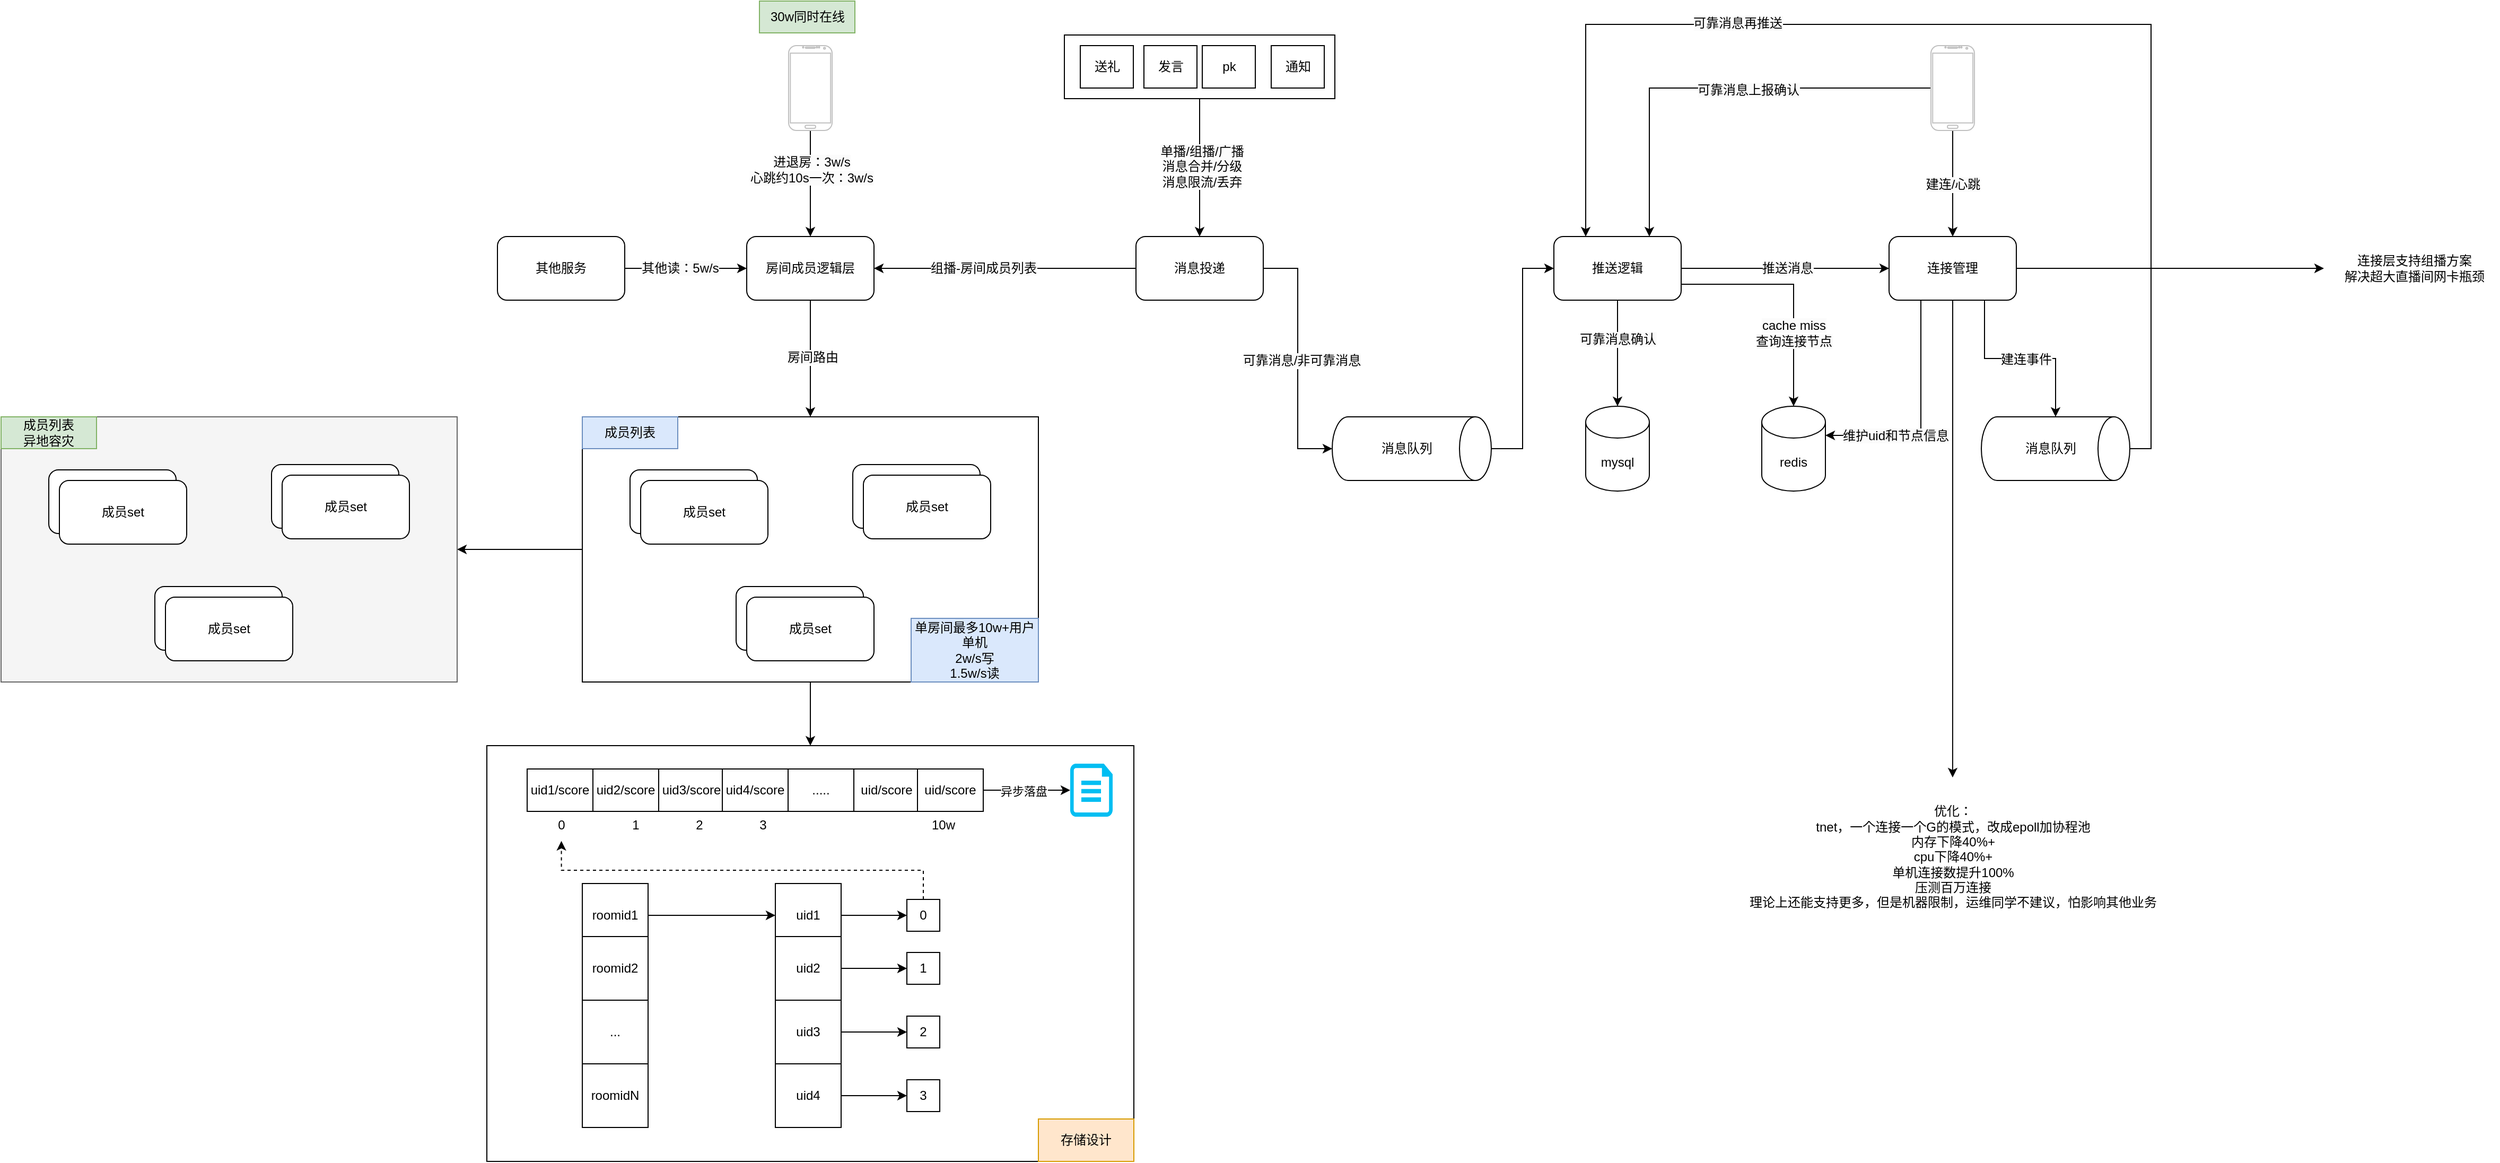 <mxfile version="24.4.10" type="github">
  <diagram name="第 1 页" id="vhNQBWm2JfFw_72hFJQ7">
    <mxGraphModel dx="3029" dy="869" grid="1" gridSize="10" guides="1" tooltips="1" connect="1" arrows="1" fold="1" page="1" pageScale="1" pageWidth="827" pageHeight="1169" math="0" shadow="0">
      <root>
        <mxCell id="0" />
        <mxCell id="1" parent="0" />
        <mxCell id="PPWBLTVVHqmccEwtyOto-2" value="" style="rounded=0;whiteSpace=wrap;html=1;" vertex="1" parent="1">
          <mxGeometry x="-592" y="870" width="610" height="392" as="geometry" />
        </mxCell>
        <mxCell id="PPWBLTVVHqmccEwtyOto-4" style="edgeStyle=orthogonalEdgeStyle;rounded=0;orthogonalLoop=1;jettySize=auto;html=1;exitX=0.5;exitY=1;exitDx=0;exitDy=0;" edge="1" parent="1" source="ontqGAHZmMhJFroZLa5W-21" target="PPWBLTVVHqmccEwtyOto-2">
          <mxGeometry relative="1" as="geometry" />
        </mxCell>
        <mxCell id="PPWBLTVVHqmccEwtyOto-23" value="" style="edgeStyle=orthogonalEdgeStyle;rounded=0;orthogonalLoop=1;jettySize=auto;html=1;" edge="1" parent="1" source="ontqGAHZmMhJFroZLa5W-21" target="PPWBLTVVHqmccEwtyOto-14">
          <mxGeometry relative="1" as="geometry" />
        </mxCell>
        <mxCell id="ontqGAHZmMhJFroZLa5W-21" value="" style="rounded=0;whiteSpace=wrap;html=1;" parent="1" vertex="1">
          <mxGeometry x="-502" y="560" width="430" height="250" as="geometry" />
        </mxCell>
        <mxCell id="PPWBLTVVHqmccEwtyOto-47" style="edgeStyle=orthogonalEdgeStyle;rounded=0;orthogonalLoop=1;jettySize=auto;html=1;exitX=0.5;exitY=1;exitDx=0;exitDy=0;" edge="1" parent="1" source="ontqGAHZmMhJFroZLa5W-1">
          <mxGeometry relative="1" as="geometry">
            <mxPoint x="789.947" y="900" as="targetPoint" />
          </mxGeometry>
        </mxCell>
        <mxCell id="PPWBLTVVHqmccEwtyOto-51" style="edgeStyle=orthogonalEdgeStyle;rounded=0;orthogonalLoop=1;jettySize=auto;html=1;" edge="1" parent="1" source="ontqGAHZmMhJFroZLa5W-1">
          <mxGeometry relative="1" as="geometry">
            <mxPoint x="1140" y="420" as="targetPoint" />
          </mxGeometry>
        </mxCell>
        <mxCell id="ontqGAHZmMhJFroZLa5W-1" value="连接管理" style="rounded=1;whiteSpace=wrap;html=1;" parent="1" vertex="1">
          <mxGeometry x="730" y="390" width="120" height="60" as="geometry" />
        </mxCell>
        <mxCell id="ontqGAHZmMhJFroZLa5W-40" style="edgeStyle=orthogonalEdgeStyle;rounded=0;orthogonalLoop=1;jettySize=auto;html=1;exitX=1;exitY=0.5;exitDx=0;exitDy=0;entryX=0;entryY=0.5;entryDx=0;entryDy=0;" parent="1" source="ontqGAHZmMhJFroZLa5W-2" target="ontqGAHZmMhJFroZLa5W-1" edge="1">
          <mxGeometry relative="1" as="geometry" />
        </mxCell>
        <mxCell id="PPWBLTVVHqmccEwtyOto-34" value="&lt;span style=&quot;font-size: 12px; background-color: rgb(251, 251, 251);&quot;&gt;推送消息&lt;/span&gt;" style="edgeLabel;html=1;align=center;verticalAlign=middle;resizable=0;points=[];" vertex="1" connectable="0" parent="ontqGAHZmMhJFroZLa5W-40">
          <mxGeometry x="0.017" relative="1" as="geometry">
            <mxPoint as="offset" />
          </mxGeometry>
        </mxCell>
        <mxCell id="ontqGAHZmMhJFroZLa5W-2" value="推送逻辑" style="rounded=1;whiteSpace=wrap;html=1;" parent="1" vertex="1">
          <mxGeometry x="414" y="390" width="120" height="60" as="geometry" />
        </mxCell>
        <mxCell id="ontqGAHZmMhJFroZLa5W-24" style="edgeStyle=orthogonalEdgeStyle;rounded=0;orthogonalLoop=1;jettySize=auto;html=1;exitX=0;exitY=0.5;exitDx=0;exitDy=0;entryX=1;entryY=0.5;entryDx=0;entryDy=0;" parent="1" source="ontqGAHZmMhJFroZLa5W-3" target="ontqGAHZmMhJFroZLa5W-23" edge="1">
          <mxGeometry relative="1" as="geometry" />
        </mxCell>
        <mxCell id="PPWBLTVVHqmccEwtyOto-28" value="&lt;span style=&quot;font-size: 12px; background-color: rgb(251, 251, 251);&quot;&gt;组播-房间成员列表&lt;/span&gt;" style="edgeLabel;html=1;align=center;verticalAlign=middle;resizable=0;points=[];" vertex="1" connectable="0" parent="ontqGAHZmMhJFroZLa5W-24">
          <mxGeometry x="0.16" y="2" relative="1" as="geometry">
            <mxPoint x="-1" y="-2" as="offset" />
          </mxGeometry>
        </mxCell>
        <mxCell id="ontqGAHZmMhJFroZLa5W-3" value="消息投递" style="rounded=1;whiteSpace=wrap;html=1;" parent="1" vertex="1">
          <mxGeometry x="20" y="390" width="120" height="60" as="geometry" />
        </mxCell>
        <mxCell id="ontqGAHZmMhJFroZLa5W-7" style="edgeStyle=orthogonalEdgeStyle;rounded=0;orthogonalLoop=1;jettySize=auto;html=1;exitX=0.5;exitY=0;exitDx=0;exitDy=0;exitPerimeter=0;entryX=0;entryY=0.5;entryDx=0;entryDy=0;" parent="1" source="ontqGAHZmMhJFroZLa5W-4" target="ontqGAHZmMhJFroZLa5W-2" edge="1">
          <mxGeometry relative="1" as="geometry" />
        </mxCell>
        <mxCell id="ontqGAHZmMhJFroZLa5W-4" value="" style="shape=cylinder3;whiteSpace=wrap;html=1;boundedLbl=1;backgroundOutline=1;size=15;rotation=90;" parent="1" vertex="1">
          <mxGeometry x="250" y="515" width="60" height="150" as="geometry" />
        </mxCell>
        <mxCell id="ontqGAHZmMhJFroZLa5W-6" style="edgeStyle=orthogonalEdgeStyle;rounded=0;orthogonalLoop=1;jettySize=auto;html=1;exitX=1;exitY=0.5;exitDx=0;exitDy=0;entryX=0.5;entryY=1;entryDx=0;entryDy=0;entryPerimeter=0;" parent="1" source="ontqGAHZmMhJFroZLa5W-3" target="ontqGAHZmMhJFroZLa5W-4" edge="1">
          <mxGeometry relative="1" as="geometry" />
        </mxCell>
        <mxCell id="PPWBLTVVHqmccEwtyOto-30" value="&lt;span style=&quot;font-size: 12px; background-color: rgb(251, 251, 251);&quot;&gt;可靠消息/非可靠消息&lt;/span&gt;" style="edgeLabel;html=1;align=center;verticalAlign=middle;resizable=0;points=[];" vertex="1" connectable="0" parent="ontqGAHZmMhJFroZLa5W-6">
          <mxGeometry x="0.015" y="3" relative="1" as="geometry">
            <mxPoint as="offset" />
          </mxGeometry>
        </mxCell>
        <mxCell id="ontqGAHZmMhJFroZLa5W-8" value="消息队列" style="text;html=1;align=center;verticalAlign=middle;resizable=0;points=[];autosize=1;strokeColor=none;fillColor=none;" parent="1" vertex="1">
          <mxGeometry x="240" y="575" width="70" height="30" as="geometry" />
        </mxCell>
        <mxCell id="ontqGAHZmMhJFroZLa5W-14" value="" style="rounded=1;whiteSpace=wrap;html=1;" parent="1" vertex="1">
          <mxGeometry x="-457" y="610" width="120" height="60" as="geometry" />
        </mxCell>
        <mxCell id="ontqGAHZmMhJFroZLa5W-15" value="成员set" style="rounded=1;whiteSpace=wrap;html=1;" parent="1" vertex="1">
          <mxGeometry x="-447" y="620" width="120" height="60" as="geometry" />
        </mxCell>
        <mxCell id="ontqGAHZmMhJFroZLa5W-16" value="" style="rounded=1;whiteSpace=wrap;html=1;" parent="1" vertex="1">
          <mxGeometry x="-357" y="720" width="120" height="60" as="geometry" />
        </mxCell>
        <mxCell id="ontqGAHZmMhJFroZLa5W-17" value="成员set" style="rounded=1;whiteSpace=wrap;html=1;" parent="1" vertex="1">
          <mxGeometry x="-347" y="730" width="120" height="60" as="geometry" />
        </mxCell>
        <mxCell id="ontqGAHZmMhJFroZLa5W-18" value="" style="rounded=1;whiteSpace=wrap;html=1;" parent="1" vertex="1">
          <mxGeometry x="-247" y="605" width="120" height="60" as="geometry" />
        </mxCell>
        <mxCell id="ontqGAHZmMhJFroZLa5W-19" value="成员set" style="rounded=1;whiteSpace=wrap;html=1;" parent="1" vertex="1">
          <mxGeometry x="-237" y="615" width="120" height="60" as="geometry" />
        </mxCell>
        <mxCell id="ontqGAHZmMhJFroZLa5W-22" value="成员列表" style="rounded=0;whiteSpace=wrap;html=1;fillColor=#dae8fc;strokeColor=#6c8ebf;" parent="1" vertex="1">
          <mxGeometry x="-502" y="560" width="90" height="30" as="geometry" />
        </mxCell>
        <mxCell id="ontqGAHZmMhJFroZLa5W-25" style="edgeStyle=orthogonalEdgeStyle;rounded=0;orthogonalLoop=1;jettySize=auto;html=1;exitX=0.5;exitY=1;exitDx=0;exitDy=0;" parent="1" source="ontqGAHZmMhJFroZLa5W-23" target="ontqGAHZmMhJFroZLa5W-21" edge="1">
          <mxGeometry relative="1" as="geometry" />
        </mxCell>
        <mxCell id="PPWBLTVVHqmccEwtyOto-26" value="&lt;span style=&quot;font-size: 12px; background-color: rgb(251, 251, 251);&quot;&gt;房间路由&lt;/span&gt;" style="edgeLabel;html=1;align=center;verticalAlign=middle;resizable=0;points=[];" vertex="1" connectable="0" parent="ontqGAHZmMhJFroZLa5W-25">
          <mxGeometry x="-0.025" y="2" relative="1" as="geometry">
            <mxPoint as="offset" />
          </mxGeometry>
        </mxCell>
        <mxCell id="ontqGAHZmMhJFroZLa5W-23" value="房间成员逻辑层" style="rounded=1;whiteSpace=wrap;html=1;" parent="1" vertex="1">
          <mxGeometry x="-347" y="390" width="120" height="60" as="geometry" />
        </mxCell>
        <mxCell id="ontqGAHZmMhJFroZLa5W-33" value="&lt;span style=&quot;font-size: 12px; background-color: rgb(251, 251, 251);&quot;&gt;建连/心跳&lt;/span&gt;" style="edgeStyle=orthogonalEdgeStyle;rounded=0;orthogonalLoop=1;jettySize=auto;html=1;" parent="1" source="ontqGAHZmMhJFroZLa5W-32" target="ontqGAHZmMhJFroZLa5W-1" edge="1">
          <mxGeometry x="0.011" relative="1" as="geometry">
            <mxPoint as="offset" />
          </mxGeometry>
        </mxCell>
        <mxCell id="ontqGAHZmMhJFroZLa5W-77" style="edgeStyle=orthogonalEdgeStyle;rounded=0;orthogonalLoop=1;jettySize=auto;html=1;entryX=0.75;entryY=0;entryDx=0;entryDy=0;" parent="1" source="ontqGAHZmMhJFroZLa5W-32" target="ontqGAHZmMhJFroZLa5W-2" edge="1">
          <mxGeometry relative="1" as="geometry" />
        </mxCell>
        <mxCell id="PPWBLTVVHqmccEwtyOto-33" value="&lt;span style=&quot;font-size: 12px; background-color: rgb(251, 251, 251);&quot;&gt;可靠消息上报确认&lt;/span&gt;" style="edgeLabel;html=1;align=center;verticalAlign=middle;resizable=0;points=[];" vertex="1" connectable="0" parent="ontqGAHZmMhJFroZLa5W-77">
          <mxGeometry x="-0.148" y="2" relative="1" as="geometry">
            <mxPoint as="offset" />
          </mxGeometry>
        </mxCell>
        <mxCell id="ontqGAHZmMhJFroZLa5W-32" value="" style="verticalLabelPosition=bottom;verticalAlign=top;html=1;shadow=0;dashed=0;strokeWidth=1;shape=mxgraph.android.phone2;strokeColor=#c0c0c0;" parent="1" vertex="1">
          <mxGeometry x="769.48" y="210" width="41.03" height="80" as="geometry" />
        </mxCell>
        <mxCell id="ontqGAHZmMhJFroZLa5W-35" value="redis" style="shape=cylinder3;whiteSpace=wrap;html=1;boundedLbl=1;backgroundOutline=1;size=15;" parent="1" vertex="1">
          <mxGeometry x="610" y="550" width="60" height="80" as="geometry" />
        </mxCell>
        <mxCell id="ontqGAHZmMhJFroZLa5W-36" style="edgeStyle=orthogonalEdgeStyle;rounded=0;orthogonalLoop=1;jettySize=auto;html=1;exitX=0.25;exitY=1;exitDx=0;exitDy=0;entryX=1;entryY=0;entryDx=0;entryDy=27.5;entryPerimeter=0;" parent="1" source="ontqGAHZmMhJFroZLa5W-1" target="ontqGAHZmMhJFroZLa5W-35" edge="1">
          <mxGeometry relative="1" as="geometry" />
        </mxCell>
        <mxCell id="PPWBLTVVHqmccEwtyOto-35" value="&lt;span style=&quot;font-size: 12px; background-color: rgb(251, 251, 251);&quot;&gt;维护uid和节点信息&lt;/span&gt;" style="edgeLabel;html=1;align=center;verticalAlign=middle;resizable=0;points=[];" vertex="1" connectable="0" parent="ontqGAHZmMhJFroZLa5W-36">
          <mxGeometry x="0.396" relative="1" as="geometry">
            <mxPoint as="offset" />
          </mxGeometry>
        </mxCell>
        <mxCell id="ontqGAHZmMhJFroZLa5W-53" value="" style="edgeStyle=orthogonalEdgeStyle;rounded=0;orthogonalLoop=1;jettySize=auto;html=1;" parent="1" source="ontqGAHZmMhJFroZLa5W-52" target="ontqGAHZmMhJFroZLa5W-23" edge="1">
          <mxGeometry relative="1" as="geometry" />
        </mxCell>
        <mxCell id="PPWBLTVVHqmccEwtyOto-27" value="&lt;span style=&quot;font-size: 12px; background-color: rgb(251, 251, 251);&quot;&gt;进退房：3w/s&lt;br&gt;心跳约10s一次：3w/s&lt;br&gt;&lt;/span&gt;" style="edgeLabel;html=1;align=center;verticalAlign=middle;resizable=0;points=[];" vertex="1" connectable="0" parent="ontqGAHZmMhJFroZLa5W-53">
          <mxGeometry x="-0.264" y="1" relative="1" as="geometry">
            <mxPoint as="offset" />
          </mxGeometry>
        </mxCell>
        <mxCell id="ontqGAHZmMhJFroZLa5W-52" value="" style="verticalLabelPosition=bottom;verticalAlign=top;html=1;shadow=0;dashed=0;strokeWidth=1;shape=mxgraph.android.phone2;strokeColor=#c0c0c0;" parent="1" vertex="1">
          <mxGeometry x="-307.51" y="210" width="41.03" height="80" as="geometry" />
        </mxCell>
        <mxCell id="ontqGAHZmMhJFroZLa5W-68" style="edgeStyle=orthogonalEdgeStyle;rounded=0;orthogonalLoop=1;jettySize=auto;html=1;exitX=0.5;exitY=1;exitDx=0;exitDy=0;entryX=0.5;entryY=0;entryDx=0;entryDy=0;" parent="1" source="ontqGAHZmMhJFroZLa5W-66" target="ontqGAHZmMhJFroZLa5W-3" edge="1">
          <mxGeometry relative="1" as="geometry" />
        </mxCell>
        <mxCell id="PPWBLTVVHqmccEwtyOto-29" value="&lt;span style=&quot;font-size: 12px; background-color: rgb(251, 251, 251);&quot;&gt;单播/组播/广播&lt;/span&gt;&lt;br style=&quot;font-size: 12px; background-color: rgb(251, 251, 251);&quot;&gt;&lt;span style=&quot;font-size: 12px; background-color: rgb(251, 251, 251);&quot;&gt;消息合并/分级&lt;/span&gt;&lt;br style=&quot;font-size: 12px; background-color: rgb(251, 251, 251);&quot;&gt;&lt;span style=&quot;font-size: 12px; background-color: rgb(251, 251, 251);&quot;&gt;消息限流/丢弃&lt;/span&gt;" style="edgeLabel;html=1;align=center;verticalAlign=middle;resizable=0;points=[];" vertex="1" connectable="0" parent="ontqGAHZmMhJFroZLa5W-68">
          <mxGeometry x="-0.021" y="2" relative="1" as="geometry">
            <mxPoint as="offset" />
          </mxGeometry>
        </mxCell>
        <mxCell id="ontqGAHZmMhJFroZLa5W-66" value="" style="rounded=0;whiteSpace=wrap;html=1;" parent="1" vertex="1">
          <mxGeometry x="-47.5" y="200" width="255" height="60" as="geometry" />
        </mxCell>
        <mxCell id="ontqGAHZmMhJFroZLa5W-69" value="送礼" style="rounded=0;whiteSpace=wrap;html=1;" parent="1" vertex="1">
          <mxGeometry x="-32.5" y="210" width="50" height="40" as="geometry" />
        </mxCell>
        <mxCell id="ontqGAHZmMhJFroZLa5W-70" value="发言" style="rounded=0;whiteSpace=wrap;html=1;" parent="1" vertex="1">
          <mxGeometry x="27.5" y="210" width="50" height="40" as="geometry" />
        </mxCell>
        <mxCell id="ontqGAHZmMhJFroZLa5W-71" value="pk" style="rounded=0;whiteSpace=wrap;html=1;" parent="1" vertex="1">
          <mxGeometry x="82.5" y="210" width="50" height="40" as="geometry" />
        </mxCell>
        <mxCell id="ontqGAHZmMhJFroZLa5W-72" value="通知" style="rounded=0;whiteSpace=wrap;html=1;" parent="1" vertex="1">
          <mxGeometry x="147.5" y="210" width="50" height="40" as="geometry" />
        </mxCell>
        <mxCell id="ontqGAHZmMhJFroZLa5W-75" style="edgeStyle=orthogonalEdgeStyle;rounded=0;orthogonalLoop=1;jettySize=auto;html=1;exitX=1;exitY=0.75;exitDx=0;exitDy=0;entryX=0.5;entryY=0;entryDx=0;entryDy=0;entryPerimeter=0;" parent="1" source="ontqGAHZmMhJFroZLa5W-2" target="ontqGAHZmMhJFroZLa5W-35" edge="1">
          <mxGeometry relative="1" as="geometry" />
        </mxCell>
        <mxCell id="PPWBLTVVHqmccEwtyOto-36" value="&lt;span style=&quot;font-size: 12px; background-color: rgb(251, 251, 251);&quot;&gt;cache miss&lt;br&gt;查询连接节点&lt;/span&gt;" style="edgeLabel;html=1;align=center;verticalAlign=middle;resizable=0;points=[];" vertex="1" connectable="0" parent="ontqGAHZmMhJFroZLa5W-75">
          <mxGeometry x="0.152" relative="1" as="geometry">
            <mxPoint y="24" as="offset" />
          </mxGeometry>
        </mxCell>
        <mxCell id="ontqGAHZmMhJFroZLa5W-78" value="mysql" style="shape=cylinder3;whiteSpace=wrap;html=1;boundedLbl=1;backgroundOutline=1;size=15;" parent="1" vertex="1">
          <mxGeometry x="444" y="550" width="60" height="80" as="geometry" />
        </mxCell>
        <mxCell id="ontqGAHZmMhJFroZLa5W-80" style="edgeStyle=orthogonalEdgeStyle;rounded=0;orthogonalLoop=1;jettySize=auto;html=1;exitX=0.5;exitY=1;exitDx=0;exitDy=0;entryX=0.5;entryY=0;entryDx=0;entryDy=0;entryPerimeter=0;" parent="1" source="ontqGAHZmMhJFroZLa5W-2" target="ontqGAHZmMhJFroZLa5W-78" edge="1">
          <mxGeometry relative="1" as="geometry" />
        </mxCell>
        <mxCell id="PPWBLTVVHqmccEwtyOto-31" value="&lt;span style=&quot;font-size: 12px; background-color: rgb(251, 251, 251);&quot;&gt;可靠消息确认&lt;/span&gt;" style="edgeLabel;html=1;align=center;verticalAlign=middle;resizable=0;points=[];" vertex="1" connectable="0" parent="ontqGAHZmMhJFroZLa5W-80">
          <mxGeometry x="-0.264" relative="1" as="geometry">
            <mxPoint as="offset" />
          </mxGeometry>
        </mxCell>
        <mxCell id="6s_Ftt0ad8FDjy7rFycN-3" style="edgeStyle=orthogonalEdgeStyle;rounded=0;orthogonalLoop=1;jettySize=auto;html=1;exitX=0.5;exitY=0;exitDx=0;exitDy=0;exitPerimeter=0;entryX=0.25;entryY=0;entryDx=0;entryDy=0;" parent="1" source="6s_Ftt0ad8FDjy7rFycN-1" target="ontqGAHZmMhJFroZLa5W-2" edge="1">
          <mxGeometry relative="1" as="geometry">
            <Array as="points">
              <mxPoint x="977" y="590" />
              <mxPoint x="977" y="190" />
              <mxPoint x="444" y="190" />
            </Array>
          </mxGeometry>
        </mxCell>
        <mxCell id="PPWBLTVVHqmccEwtyOto-32" value="&lt;span style=&quot;font-size: 12px; background-color: rgb(251, 251, 251);&quot;&gt;可靠消息再推送&lt;/span&gt;" style="edgeLabel;html=1;align=center;verticalAlign=middle;resizable=0;points=[];" vertex="1" connectable="0" parent="6s_Ftt0ad8FDjy7rFycN-3">
          <mxGeometry x="0.406" y="-1" relative="1" as="geometry">
            <mxPoint as="offset" />
          </mxGeometry>
        </mxCell>
        <mxCell id="6s_Ftt0ad8FDjy7rFycN-1" value="" style="shape=cylinder3;whiteSpace=wrap;html=1;boundedLbl=1;backgroundOutline=1;size=15;rotation=90;" parent="1" vertex="1">
          <mxGeometry x="857" y="520" width="60" height="140" as="geometry" />
        </mxCell>
        <mxCell id="6s_Ftt0ad8FDjy7rFycN-2" style="edgeStyle=orthogonalEdgeStyle;rounded=0;orthogonalLoop=1;jettySize=auto;html=1;exitX=0.75;exitY=1;exitDx=0;exitDy=0;entryX=0;entryY=0.5;entryDx=0;entryDy=0;entryPerimeter=0;" parent="1" source="ontqGAHZmMhJFroZLa5W-1" target="6s_Ftt0ad8FDjy7rFycN-1" edge="1">
          <mxGeometry relative="1" as="geometry" />
        </mxCell>
        <mxCell id="PPWBLTVVHqmccEwtyOto-37" value="&lt;span style=&quot;font-size: 12px; background-color: rgb(251, 251, 251);&quot;&gt;建连事件&lt;/span&gt;" style="edgeLabel;html=1;align=center;verticalAlign=middle;resizable=0;points=[];" vertex="1" connectable="0" parent="6s_Ftt0ad8FDjy7rFycN-2">
          <mxGeometry x="0.061" y="-1" relative="1" as="geometry">
            <mxPoint as="offset" />
          </mxGeometry>
        </mxCell>
        <mxCell id="6s_Ftt0ad8FDjy7rFycN-4" value="消息队列" style="text;html=1;align=center;verticalAlign=middle;resizable=0;points=[];autosize=1;strokeColor=none;fillColor=none;" parent="1" vertex="1">
          <mxGeometry x="847" y="575" width="70" height="30" as="geometry" />
        </mxCell>
        <mxCell id="6s_Ftt0ad8FDjy7rFycN-7" value="" style="rounded=0;whiteSpace=wrap;html=1;" parent="1" vertex="1">
          <mxGeometry x="-554" y="892" width="430" height="40" as="geometry" />
        </mxCell>
        <mxCell id="6s_Ftt0ad8FDjy7rFycN-8" value="uid1/score" style="rounded=0;whiteSpace=wrap;html=1;" parent="1" vertex="1">
          <mxGeometry x="-554" y="892" width="62" height="40" as="geometry" />
        </mxCell>
        <mxCell id="6s_Ftt0ad8FDjy7rFycN-9" value="uid2/score" style="rounded=0;whiteSpace=wrap;html=1;" parent="1" vertex="1">
          <mxGeometry x="-492" y="892" width="62" height="40" as="geometry" />
        </mxCell>
        <mxCell id="6s_Ftt0ad8FDjy7rFycN-10" value="uid3/score" style="rounded=0;whiteSpace=wrap;html=1;" parent="1" vertex="1">
          <mxGeometry x="-430" y="892" width="62" height="40" as="geometry" />
        </mxCell>
        <mxCell id="6s_Ftt0ad8FDjy7rFycN-11" value="uid4/score" style="rounded=0;whiteSpace=wrap;html=1;" parent="1" vertex="1">
          <mxGeometry x="-369.99" y="892" width="62" height="40" as="geometry" />
        </mxCell>
        <mxCell id="6s_Ftt0ad8FDjy7rFycN-12" value="....." style="rounded=0;whiteSpace=wrap;html=1;" parent="1" vertex="1">
          <mxGeometry x="-307.99" y="892" width="62" height="40" as="geometry" />
        </mxCell>
        <mxCell id="6s_Ftt0ad8FDjy7rFycN-13" value="uid/score" style="rounded=0;whiteSpace=wrap;html=1;" parent="1" vertex="1">
          <mxGeometry x="-245.99" y="892" width="62" height="40" as="geometry" />
        </mxCell>
        <mxCell id="6s_Ftt0ad8FDjy7rFycN-39" value="" style="edgeStyle=orthogonalEdgeStyle;rounded=0;orthogonalLoop=1;jettySize=auto;html=1;" parent="1" source="6s_Ftt0ad8FDjy7rFycN-14" target="6s_Ftt0ad8FDjy7rFycN-38" edge="1">
          <mxGeometry relative="1" as="geometry" />
        </mxCell>
        <mxCell id="PPWBLTVVHqmccEwtyOto-25" value="异步落盘" style="edgeLabel;html=1;align=center;verticalAlign=middle;resizable=0;points=[];" vertex="1" connectable="0" parent="6s_Ftt0ad8FDjy7rFycN-39">
          <mxGeometry x="-0.082" y="-1" relative="1" as="geometry">
            <mxPoint as="offset" />
          </mxGeometry>
        </mxCell>
        <mxCell id="6s_Ftt0ad8FDjy7rFycN-14" value="uid/score" style="rounded=0;whiteSpace=wrap;html=1;" parent="1" vertex="1">
          <mxGeometry x="-186" y="892" width="62" height="40" as="geometry" />
        </mxCell>
        <mxCell id="6s_Ftt0ad8FDjy7rFycN-15" value="" style="rounded=0;whiteSpace=wrap;html=1;" parent="1" vertex="1">
          <mxGeometry x="-320" y="1000" width="62" height="230" as="geometry" />
        </mxCell>
        <mxCell id="6s_Ftt0ad8FDjy7rFycN-23" value="" style="edgeStyle=orthogonalEdgeStyle;rounded=0;orthogonalLoop=1;jettySize=auto;html=1;" parent="1" source="6s_Ftt0ad8FDjy7rFycN-16" target="6s_Ftt0ad8FDjy7rFycN-22" edge="1">
          <mxGeometry relative="1" as="geometry" />
        </mxCell>
        <mxCell id="6s_Ftt0ad8FDjy7rFycN-16" value="uid1" style="rounded=0;whiteSpace=wrap;html=1;" parent="1" vertex="1">
          <mxGeometry x="-320" y="1000" width="62" height="60" as="geometry" />
        </mxCell>
        <mxCell id="6s_Ftt0ad8FDjy7rFycN-27" value="" style="edgeStyle=orthogonalEdgeStyle;rounded=0;orthogonalLoop=1;jettySize=auto;html=1;" parent="1" source="6s_Ftt0ad8FDjy7rFycN-17" target="6s_Ftt0ad8FDjy7rFycN-24" edge="1">
          <mxGeometry relative="1" as="geometry" />
        </mxCell>
        <mxCell id="6s_Ftt0ad8FDjy7rFycN-17" value="uid2" style="rounded=0;whiteSpace=wrap;html=1;" parent="1" vertex="1">
          <mxGeometry x="-320" y="1050" width="62" height="60" as="geometry" />
        </mxCell>
        <mxCell id="6s_Ftt0ad8FDjy7rFycN-28" value="" style="edgeStyle=orthogonalEdgeStyle;rounded=0;orthogonalLoop=1;jettySize=auto;html=1;" parent="1" source="6s_Ftt0ad8FDjy7rFycN-18" target="6s_Ftt0ad8FDjy7rFycN-25" edge="1">
          <mxGeometry relative="1" as="geometry" />
        </mxCell>
        <mxCell id="6s_Ftt0ad8FDjy7rFycN-18" value="uid3" style="rounded=0;whiteSpace=wrap;html=1;" parent="1" vertex="1">
          <mxGeometry x="-320" y="1110" width="62" height="60" as="geometry" />
        </mxCell>
        <mxCell id="6s_Ftt0ad8FDjy7rFycN-29" value="" style="edgeStyle=orthogonalEdgeStyle;rounded=0;orthogonalLoop=1;jettySize=auto;html=1;" parent="1" source="6s_Ftt0ad8FDjy7rFycN-19" target="6s_Ftt0ad8FDjy7rFycN-26" edge="1">
          <mxGeometry relative="1" as="geometry" />
        </mxCell>
        <mxCell id="6s_Ftt0ad8FDjy7rFycN-19" value="uid4" style="rounded=0;whiteSpace=wrap;html=1;" parent="1" vertex="1">
          <mxGeometry x="-320" y="1170" width="62" height="60" as="geometry" />
        </mxCell>
        <mxCell id="PPWBLTVVHqmccEwtyOto-13" style="edgeStyle=orthogonalEdgeStyle;rounded=0;orthogonalLoop=1;jettySize=auto;html=1;exitX=0.5;exitY=0;exitDx=0;exitDy=0;entryX=0.509;entryY=0.997;entryDx=0;entryDy=0;entryPerimeter=0;dashed=1;" edge="1" parent="1" source="6s_Ftt0ad8FDjy7rFycN-22" target="6s_Ftt0ad8FDjy7rFycN-31">
          <mxGeometry relative="1" as="geometry" />
        </mxCell>
        <mxCell id="6s_Ftt0ad8FDjy7rFycN-22" value="0" style="rounded=0;whiteSpace=wrap;html=1;" parent="1" vertex="1">
          <mxGeometry x="-196" y="1015" width="31" height="30" as="geometry" />
        </mxCell>
        <mxCell id="6s_Ftt0ad8FDjy7rFycN-24" value="1" style="rounded=0;whiteSpace=wrap;html=1;" parent="1" vertex="1">
          <mxGeometry x="-196" y="1065" width="31" height="30" as="geometry" />
        </mxCell>
        <mxCell id="6s_Ftt0ad8FDjy7rFycN-25" value="2" style="rounded=0;whiteSpace=wrap;html=1;" parent="1" vertex="1">
          <mxGeometry x="-196" y="1125" width="31" height="30" as="geometry" />
        </mxCell>
        <mxCell id="6s_Ftt0ad8FDjy7rFycN-26" value="3" style="rounded=0;whiteSpace=wrap;html=1;" parent="1" vertex="1">
          <mxGeometry x="-196" y="1185" width="31" height="30" as="geometry" />
        </mxCell>
        <mxCell id="6s_Ftt0ad8FDjy7rFycN-31" value="0" style="text;html=1;align=center;verticalAlign=middle;resizable=0;points=[];autosize=1;strokeColor=none;fillColor=none;" parent="1" vertex="1">
          <mxGeometry x="-537" y="930" width="30" height="30" as="geometry" />
        </mxCell>
        <mxCell id="6s_Ftt0ad8FDjy7rFycN-32" value="1" style="text;html=1;align=center;verticalAlign=middle;resizable=0;points=[];autosize=1;strokeColor=none;fillColor=none;" parent="1" vertex="1">
          <mxGeometry x="-467" y="930" width="30" height="30" as="geometry" />
        </mxCell>
        <mxCell id="6s_Ftt0ad8FDjy7rFycN-33" value="2" style="text;html=1;align=center;verticalAlign=middle;resizable=0;points=[];autosize=1;strokeColor=none;fillColor=none;" parent="1" vertex="1">
          <mxGeometry x="-407" y="930" width="30" height="30" as="geometry" />
        </mxCell>
        <mxCell id="6s_Ftt0ad8FDjy7rFycN-35" value="3" style="text;html=1;align=center;verticalAlign=middle;resizable=0;points=[];autosize=1;strokeColor=none;fillColor=none;" parent="1" vertex="1">
          <mxGeometry x="-347" y="930" width="30" height="30" as="geometry" />
        </mxCell>
        <mxCell id="6s_Ftt0ad8FDjy7rFycN-38" value="" style="verticalLabelPosition=bottom;html=1;verticalAlign=top;align=center;strokeColor=none;fillColor=#00BEF2;shape=mxgraph.azure.cloud_services_configuration_file;pointerEvents=1;" parent="1" vertex="1">
          <mxGeometry x="-42" y="887" width="40" height="50" as="geometry" />
        </mxCell>
        <mxCell id="PPWBLTVVHqmccEwtyOto-1" value="10w" style="text;html=1;align=center;verticalAlign=middle;resizable=0;points=[];autosize=1;strokeColor=none;fillColor=none;" vertex="1" parent="1">
          <mxGeometry x="-187" y="930" width="50" height="30" as="geometry" />
        </mxCell>
        <mxCell id="PPWBLTVVHqmccEwtyOto-3" value="存储设计" style="rounded=0;whiteSpace=wrap;html=1;fillColor=#ffe6cc;strokeColor=#d79b00;" vertex="1" parent="1">
          <mxGeometry x="-72" y="1222" width="90" height="40" as="geometry" />
        </mxCell>
        <mxCell id="PPWBLTVVHqmccEwtyOto-5" value="" style="rounded=0;whiteSpace=wrap;html=1;" vertex="1" parent="1">
          <mxGeometry x="-502" y="1000" width="62" height="230" as="geometry" />
        </mxCell>
        <mxCell id="PPWBLTVVHqmccEwtyOto-10" style="edgeStyle=orthogonalEdgeStyle;rounded=0;orthogonalLoop=1;jettySize=auto;html=1;exitX=1;exitY=0.5;exitDx=0;exitDy=0;entryX=0;entryY=0.5;entryDx=0;entryDy=0;" edge="1" parent="1" source="PPWBLTVVHqmccEwtyOto-6" target="6s_Ftt0ad8FDjy7rFycN-16">
          <mxGeometry relative="1" as="geometry" />
        </mxCell>
        <mxCell id="PPWBLTVVHqmccEwtyOto-6" value="roomid1" style="rounded=0;whiteSpace=wrap;html=1;" vertex="1" parent="1">
          <mxGeometry x="-502" y="1000" width="62" height="60" as="geometry" />
        </mxCell>
        <mxCell id="PPWBLTVVHqmccEwtyOto-7" value="roomid2" style="rounded=0;whiteSpace=wrap;html=1;" vertex="1" parent="1">
          <mxGeometry x="-502" y="1050" width="62" height="60" as="geometry" />
        </mxCell>
        <mxCell id="PPWBLTVVHqmccEwtyOto-8" value="..." style="rounded=0;whiteSpace=wrap;html=1;" vertex="1" parent="1">
          <mxGeometry x="-502" y="1110" width="62" height="60" as="geometry" />
        </mxCell>
        <mxCell id="PPWBLTVVHqmccEwtyOto-9" value="roomidN" style="rounded=0;whiteSpace=wrap;html=1;" vertex="1" parent="1">
          <mxGeometry x="-502" y="1170" width="62" height="60" as="geometry" />
        </mxCell>
        <mxCell id="PPWBLTVVHqmccEwtyOto-14" value="" style="rounded=0;whiteSpace=wrap;html=1;fillColor=#f5f5f5;fontColor=#333333;strokeColor=#666666;" vertex="1" parent="1">
          <mxGeometry x="-1050" y="560" width="430" height="250" as="geometry" />
        </mxCell>
        <mxCell id="PPWBLTVVHqmccEwtyOto-15" value="" style="rounded=1;whiteSpace=wrap;html=1;" vertex="1" parent="1">
          <mxGeometry x="-1005" y="610" width="120" height="60" as="geometry" />
        </mxCell>
        <mxCell id="PPWBLTVVHqmccEwtyOto-16" value="成员set" style="rounded=1;whiteSpace=wrap;html=1;" vertex="1" parent="1">
          <mxGeometry x="-995" y="620" width="120" height="60" as="geometry" />
        </mxCell>
        <mxCell id="PPWBLTVVHqmccEwtyOto-17" value="" style="rounded=1;whiteSpace=wrap;html=1;" vertex="1" parent="1">
          <mxGeometry x="-905" y="720" width="120" height="60" as="geometry" />
        </mxCell>
        <mxCell id="PPWBLTVVHqmccEwtyOto-18" value="成员set" style="rounded=1;whiteSpace=wrap;html=1;" vertex="1" parent="1">
          <mxGeometry x="-895" y="730" width="120" height="60" as="geometry" />
        </mxCell>
        <mxCell id="PPWBLTVVHqmccEwtyOto-19" value="" style="rounded=1;whiteSpace=wrap;html=1;" vertex="1" parent="1">
          <mxGeometry x="-795" y="605" width="120" height="60" as="geometry" />
        </mxCell>
        <mxCell id="PPWBLTVVHqmccEwtyOto-20" value="成员set" style="rounded=1;whiteSpace=wrap;html=1;" vertex="1" parent="1">
          <mxGeometry x="-785" y="615" width="120" height="60" as="geometry" />
        </mxCell>
        <mxCell id="PPWBLTVVHqmccEwtyOto-21" value="成员列表&lt;br&gt;异地容灾" style="rounded=0;whiteSpace=wrap;html=1;fillColor=#d5e8d4;strokeColor=#82b366;" vertex="1" parent="1">
          <mxGeometry x="-1050" y="560" width="90" height="30" as="geometry" />
        </mxCell>
        <mxCell id="PPWBLTVVHqmccEwtyOto-24" value="30w同时在线" style="text;html=1;align=center;verticalAlign=middle;resizable=0;points=[];autosize=1;strokeColor=#82b366;fillColor=#d5e8d4;" vertex="1" parent="1">
          <mxGeometry x="-335" y="168" width="90" height="30" as="geometry" />
        </mxCell>
        <mxCell id="PPWBLTVVHqmccEwtyOto-39" value="" style="edgeStyle=orthogonalEdgeStyle;rounded=0;orthogonalLoop=1;jettySize=auto;html=1;" edge="1" parent="1" source="PPWBLTVVHqmccEwtyOto-38" target="ontqGAHZmMhJFroZLa5W-23">
          <mxGeometry relative="1" as="geometry" />
        </mxCell>
        <mxCell id="PPWBLTVVHqmccEwtyOto-40" value="&lt;span style=&quot;font-size: 12px; background-color: rgb(251, 251, 251);&quot;&gt;其他读：5w/s&lt;/span&gt;" style="edgeLabel;html=1;align=center;verticalAlign=middle;resizable=0;points=[];" vertex="1" connectable="0" parent="PPWBLTVVHqmccEwtyOto-39">
          <mxGeometry x="-0.106" relative="1" as="geometry">
            <mxPoint as="offset" />
          </mxGeometry>
        </mxCell>
        <mxCell id="PPWBLTVVHqmccEwtyOto-38" value="其他服务" style="rounded=1;whiteSpace=wrap;html=1;" vertex="1" parent="1">
          <mxGeometry x="-582" y="390" width="120" height="60" as="geometry" />
        </mxCell>
        <mxCell id="PPWBLTVVHqmccEwtyOto-42" value="单房间最多10w+用户&lt;br&gt;&lt;span style=&quot;text-wrap: nowrap;&quot;&gt;单机&lt;/span&gt;&lt;div style=&quot;text-wrap: nowrap;&quot;&gt;2w/s写&lt;br&gt;1.5w/s读&lt;/div&gt;" style="rounded=0;whiteSpace=wrap;html=1;fillColor=#dae8fc;strokeColor=#6c8ebf;" vertex="1" parent="1">
          <mxGeometry x="-192" y="750" width="120" height="60" as="geometry" />
        </mxCell>
        <mxCell id="PPWBLTVVHqmccEwtyOto-48" value="优化：&lt;br&gt;tnet，一个连接一个G的模式，改成epoll加协程池&lt;div&gt;内存下降40%+&lt;br&gt;cpu下降40%+&lt;br&gt;单机连接数提升100%&lt;br&gt;压测百万连接&lt;br&gt;理论上还能支持更多，但是机器限制，运维同学不建议，怕影响其他业务&lt;/div&gt;" style="text;html=1;align=center;verticalAlign=middle;resizable=0;points=[];autosize=1;strokeColor=none;fillColor=none;" vertex="1" parent="1">
          <mxGeometry x="585" y="920" width="410" height="110" as="geometry" />
        </mxCell>
        <mxCell id="PPWBLTVVHqmccEwtyOto-52" value="连接层支持组播方案&lt;br&gt;解决超大直播间网卡瓶颈" style="text;html=1;align=center;verticalAlign=middle;resizable=0;points=[];autosize=1;strokeColor=none;fillColor=none;" vertex="1" parent="1">
          <mxGeometry x="1145" y="400" width="160" height="40" as="geometry" />
        </mxCell>
      </root>
    </mxGraphModel>
  </diagram>
</mxfile>
